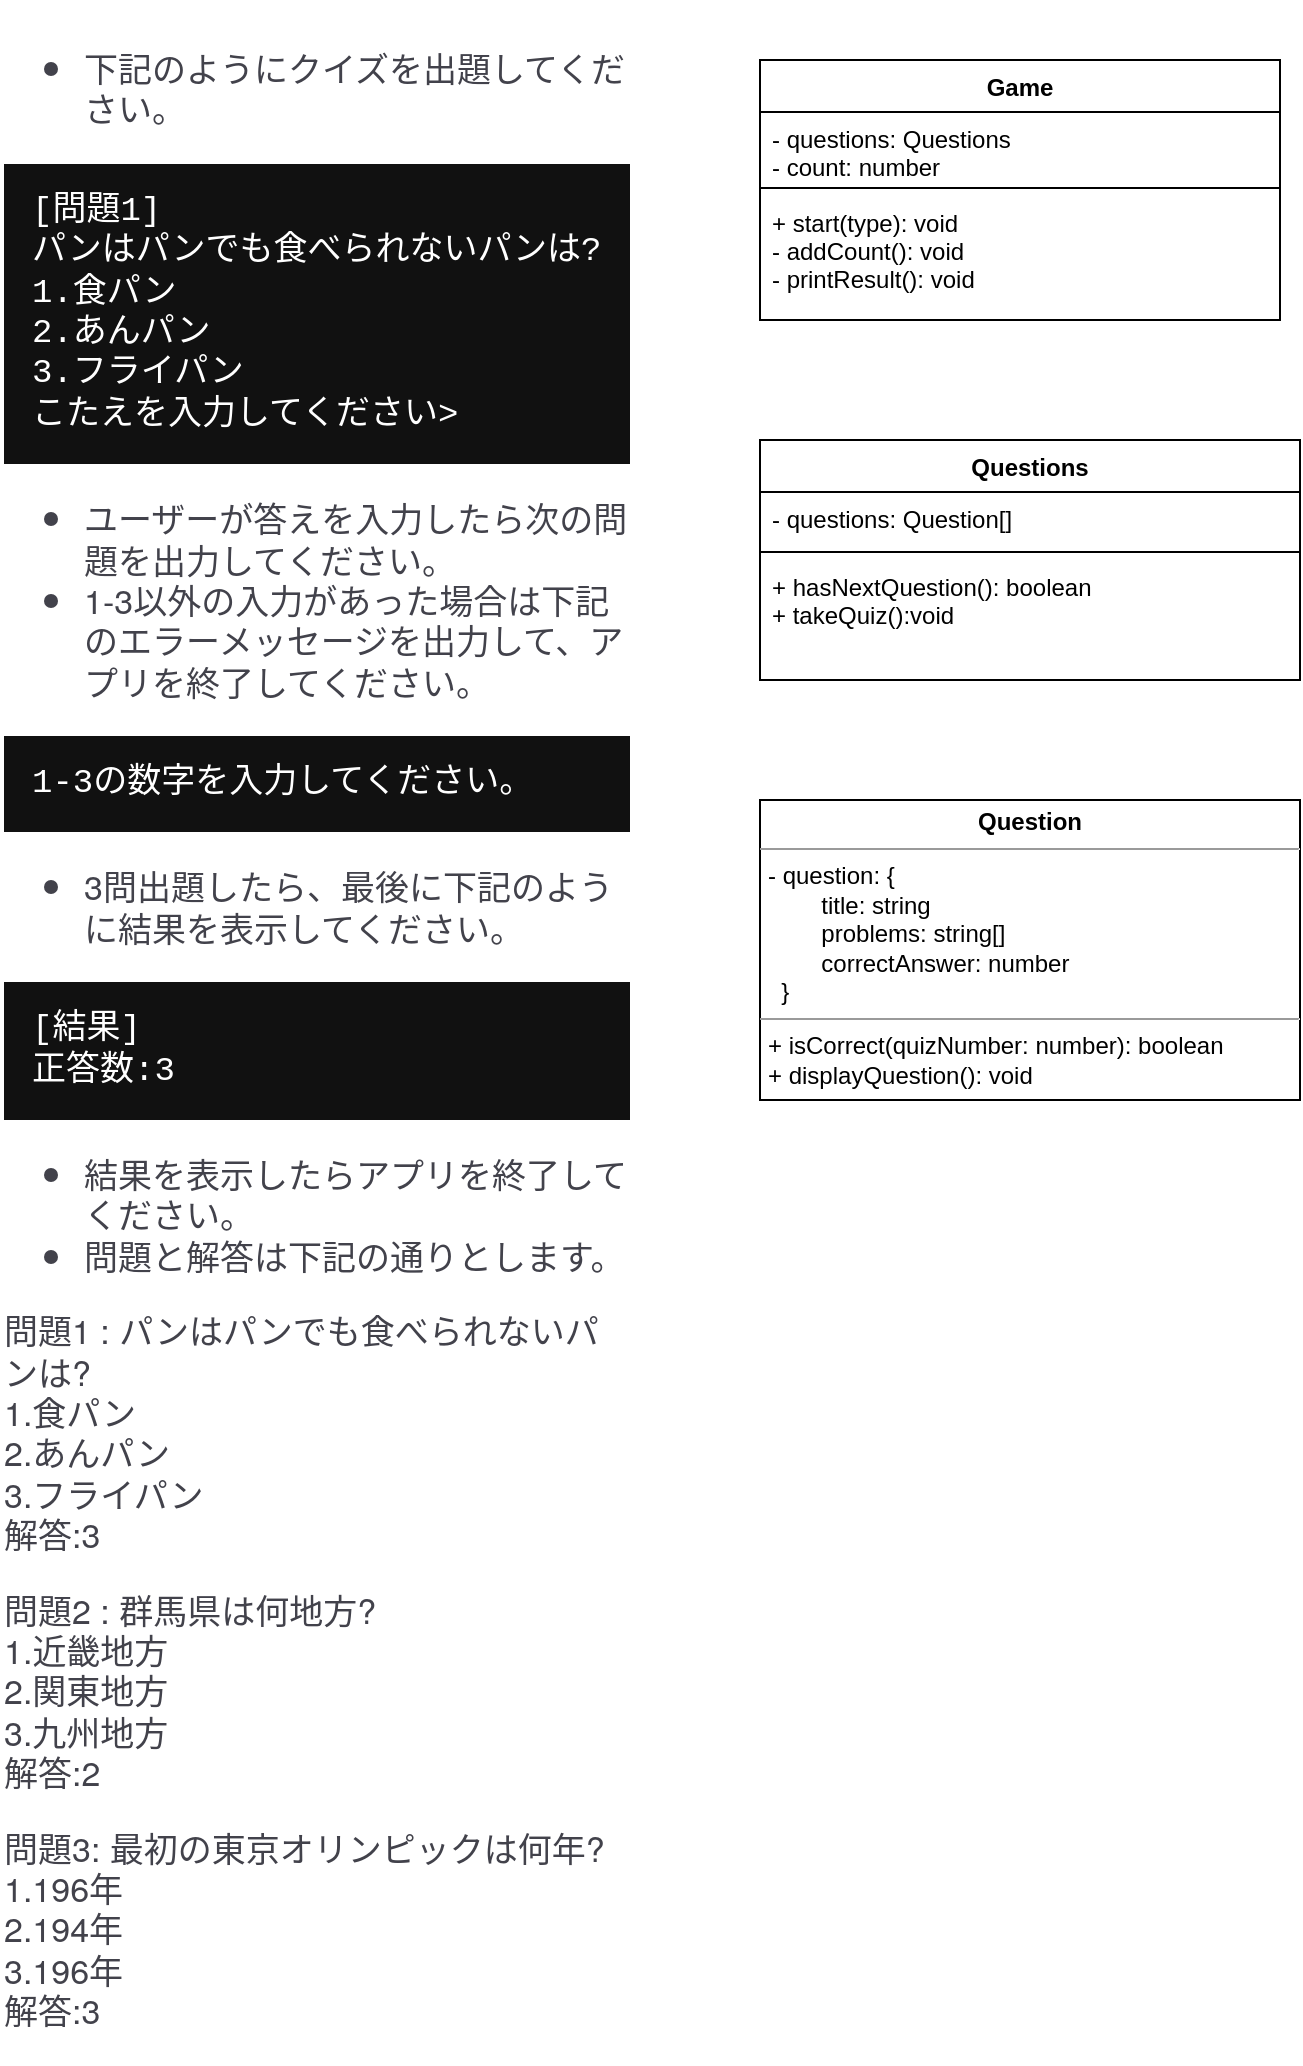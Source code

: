 <mxfile>
    <diagram id="vp-RVB4oggWR_NH9A8Q0" name="ページ1">
        <mxGraphModel dx="370" dy="1844" grid="1" gridSize="10" guides="1" tooltips="1" connect="1" arrows="1" fold="1" page="1" pageScale="1" pageWidth="827" pageHeight="1169" math="0" shadow="0">
            <root>
                <mxCell id="0"/>
                <mxCell id="1" parent="0"/>
                <mxCell id="2" value="&lt;p style=&quot;margin: 0px ; margin-top: 4px ; text-align: center&quot;&gt;&lt;b&gt;Question&lt;/b&gt;&lt;/p&gt;&lt;hr size=&quot;1&quot;&gt;&lt;p style=&quot;margin: 0px ; margin-left: 4px&quot;&gt;&lt;span&gt;- question: {&lt;/span&gt;&lt;/p&gt;&lt;p style=&quot;margin: 0px ; margin-left: 4px&quot;&gt;&lt;span&gt;&amp;nbsp; &amp;nbsp; &amp;nbsp; &amp;nbsp; title: string&amp;nbsp; &amp;nbsp; &amp;nbsp; &amp;nbsp;&amp;nbsp;&lt;/span&gt;&lt;span&gt;&amp;nbsp; &amp;nbsp; &amp;nbsp; &amp;nbsp; &amp;nbsp; &amp;nbsp; &amp;nbsp; &amp;nbsp; &amp;nbsp; &amp;nbsp; &amp;nbsp; &amp;nbsp; &amp;nbsp; &amp;nbsp; &amp;nbsp; &amp;nbsp; &amp;nbsp; &amp;nbsp;&amp;nbsp;&lt;/span&gt;&lt;/p&gt;&lt;p style=&quot;margin: 0px ; margin-left: 4px&quot;&gt;&lt;span style=&quot;white-space: pre&quot;&gt;&#9;&lt;/span&gt;problems: string[]&lt;br&gt;&lt;/p&gt;&lt;p style=&quot;margin: 0px ; margin-left: 4px&quot;&gt;&lt;span style=&quot;white-space: pre&quot;&gt;&#9;&lt;/span&gt;correctAnswer: number&amp;nbsp;&lt;br&gt;&lt;/p&gt;&lt;p style=&quot;margin: 0px ; margin-left: 4px&quot;&gt;&lt;span&gt;&amp;nbsp; }&amp;nbsp;&lt;/span&gt;&lt;/p&gt;&lt;hr size=&quot;1&quot;&gt;&lt;p style=&quot;margin: 0px ; margin-left: 4px&quot;&gt;+ isCorrect(quizNumber: number): boolean&lt;/p&gt;&lt;p style=&quot;margin: 0px ; margin-left: 4px&quot;&gt;+ displayQuestion(): void&lt;/p&gt;" style="verticalAlign=top;align=left;overflow=fill;fontSize=12;fontFamily=Helvetica;html=1;" parent="1" vertex="1">
                    <mxGeometry x="390" y="230" width="270" height="150" as="geometry"/>
                </mxCell>
                <mxCell id="3" value="Questions" style="swimlane;fontStyle=1;align=center;verticalAlign=top;childLayout=stackLayout;horizontal=1;startSize=26;horizontalStack=0;resizeParent=1;resizeParentMax=0;resizeLast=0;collapsible=1;marginBottom=0;" parent="1" vertex="1">
                    <mxGeometry x="390" y="50" width="270" height="120" as="geometry"/>
                </mxCell>
                <mxCell id="4" value="- questions: Question[]" style="text;strokeColor=none;fillColor=none;align=left;verticalAlign=top;spacingLeft=4;spacingRight=4;overflow=hidden;rotatable=0;points=[[0,0.5],[1,0.5]];portConstraint=eastwest;" parent="3" vertex="1">
                    <mxGeometry y="26" width="270" height="26" as="geometry"/>
                </mxCell>
                <mxCell id="5" value="" style="line;strokeWidth=1;fillColor=none;align=left;verticalAlign=middle;spacingTop=-1;spacingLeft=3;spacingRight=3;rotatable=0;labelPosition=right;points=[];portConstraint=eastwest;" parent="3" vertex="1">
                    <mxGeometry y="52" width="270" height="8" as="geometry"/>
                </mxCell>
                <mxCell id="6" value="+ hasNextQuestion(): boolean&#10;+ takeQuiz():void" style="text;strokeColor=none;fillColor=none;align=left;verticalAlign=top;spacingLeft=4;spacingRight=4;overflow=hidden;rotatable=0;points=[[0,0.5],[1,0.5]];portConstraint=eastwest;" parent="3" vertex="1">
                    <mxGeometry y="60" width="270" height="60" as="geometry"/>
                </mxCell>
                <mxCell id="7" value="Game" style="swimlane;fontStyle=1;align=center;verticalAlign=top;childLayout=stackLayout;horizontal=1;startSize=26;horizontalStack=0;resizeParent=1;resizeParentMax=0;resizeLast=0;collapsible=1;marginBottom=0;" parent="1" vertex="1">
                    <mxGeometry x="390" y="-140" width="260" height="130" as="geometry"/>
                </mxCell>
                <mxCell id="8" value="- questions: Questions&#10;- count: number" style="text;strokeColor=none;fillColor=none;align=left;verticalAlign=top;spacingLeft=4;spacingRight=4;overflow=hidden;rotatable=0;points=[[0,0.5],[1,0.5]];portConstraint=eastwest;" parent="7" vertex="1">
                    <mxGeometry y="26" width="260" height="34" as="geometry"/>
                </mxCell>
                <mxCell id="9" value="" style="line;strokeWidth=1;fillColor=none;align=left;verticalAlign=middle;spacingTop=-1;spacingLeft=3;spacingRight=3;rotatable=0;labelPosition=right;points=[];portConstraint=eastwest;" parent="7" vertex="1">
                    <mxGeometry y="60" width="260" height="8" as="geometry"/>
                </mxCell>
                <mxCell id="10" value="+ start(type): void&#10;- addCount(): void&#10;- printResult(): void" style="text;strokeColor=none;fillColor=none;align=left;verticalAlign=top;spacingLeft=4;spacingRight=4;overflow=hidden;rotatable=0;points=[[0,0.5],[1,0.5]];portConstraint=eastwest;" parent="7" vertex="1">
                    <mxGeometry y="68" width="260" height="62" as="geometry"/>
                </mxCell>
                <mxCell id="11" value="&lt;meta charset=&quot;utf-8&quot;&gt;&lt;ul style=&quot;color: rgb(66, 66, 75); font-family: &amp;quot;helvetica neue&amp;quot;, &amp;quot;segoe ui&amp;quot;, sans-serif; font-size: 17px; font-style: normal; font-weight: 400; letter-spacing: normal; text-indent: 0px; text-transform: none; word-spacing: 0px; background-color: rgb(255, 255, 255);&quot;&gt;&lt;li&gt;下記のようにクイズを出題してください。&lt;/li&gt;&lt;/ul&gt;&lt;pre class=&quot;code shell&quot; style=&quot;overflow: auto hidden ; font-family: &amp;quot;monaco&amp;quot; , &amp;quot;consolas&amp;quot; , &amp;quot;courier new&amp;quot; , &amp;quot;courier&amp;quot; , monospace , sans-serif ; background: rgb(17 , 17 , 17) ; color: rgb(255 , 255 , 255) ; padding: 14px ; font-size: 17px ; font-style: normal ; font-weight: 400 ; letter-spacing: normal ; text-indent: 0px ; text-transform: none ; word-spacing: 0px&quot;&gt;[問題1]&#10;パンはパンでも食べられないパンは?&#10;1.食パン&#10;2.あんパン&#10;3.フライパン&#10;こたえを入力してください&amp;gt;&lt;/pre&gt;&lt;ul style=&quot;color: rgb(66, 66, 75); font-family: &amp;quot;helvetica neue&amp;quot;, &amp;quot;segoe ui&amp;quot;, sans-serif; font-size: 17px; font-style: normal; font-weight: 400; letter-spacing: normal; text-indent: 0px; text-transform: none; word-spacing: 0px; background-color: rgb(255, 255, 255);&quot;&gt;&lt;li&gt;ユーザーが答えを入力したら次の問題を出力してください。&lt;/li&gt;&lt;li&gt;1-3以外の入力があった場合は下記のエラーメッセージを出力して、アプリを終了してください。&lt;/li&gt;&lt;/ul&gt;&lt;pre class=&quot;code shell&quot; style=&quot;overflow: auto hidden ; font-family: &amp;quot;monaco&amp;quot; , &amp;quot;consolas&amp;quot; , &amp;quot;courier new&amp;quot; , &amp;quot;courier&amp;quot; , monospace , sans-serif ; background: rgb(17 , 17 , 17) ; color: rgb(255 , 255 , 255) ; padding: 14px ; font-size: 17px ; font-style: normal ; font-weight: 400 ; letter-spacing: normal ; text-indent: 0px ; text-transform: none ; word-spacing: 0px&quot;&gt;1-3の数字を入力してください。&lt;/pre&gt;&lt;ul style=&quot;color: rgb(66, 66, 75); font-family: &amp;quot;helvetica neue&amp;quot;, &amp;quot;segoe ui&amp;quot;, sans-serif; font-size: 17px; font-style: normal; font-weight: 400; letter-spacing: normal; text-indent: 0px; text-transform: none; word-spacing: 0px; background-color: rgb(255, 255, 255);&quot;&gt;&lt;li&gt;3問出題したら、最後に下記のように結果を表示してください。&lt;/li&gt;&lt;/ul&gt;&lt;pre class=&quot;code shell&quot; style=&quot;overflow: auto hidden ; font-family: &amp;quot;monaco&amp;quot; , &amp;quot;consolas&amp;quot; , &amp;quot;courier new&amp;quot; , &amp;quot;courier&amp;quot; , monospace , sans-serif ; background: rgb(17 , 17 , 17) ; color: rgb(255 , 255 , 255) ; padding: 14px ; font-size: 17px ; font-style: normal ; font-weight: 400 ; letter-spacing: normal ; text-indent: 0px ; text-transform: none ; word-spacing: 0px&quot;&gt;[結果]&#10;正答数:3&lt;/pre&gt;&lt;ul style=&quot;color: rgb(66, 66, 75); font-family: &amp;quot;helvetica neue&amp;quot;, &amp;quot;segoe ui&amp;quot;, sans-serif; font-size: 17px; font-style: normal; font-weight: 400; letter-spacing: normal; text-indent: 0px; text-transform: none; word-spacing: 0px; background-color: rgb(255, 255, 255);&quot;&gt;&lt;li&gt;結果を表示したらアプリを終了してください。&lt;/li&gt;&lt;li&gt;問題と解答は下記の通りとします。&lt;/li&gt;&lt;/ul&gt;&lt;p style=&quot;color: rgb(66, 66, 75); font-family: &amp;quot;helvetica neue&amp;quot;, &amp;quot;segoe ui&amp;quot;, sans-serif; font-size: 17px; font-style: normal; font-weight: 400; letter-spacing: normal; text-indent: 0px; text-transform: none; word-spacing: 0px; background-color: rgb(255, 255, 255);&quot;&gt;問題1 : パンはパンでも食べられないパンは?&lt;br&gt;1.食パン&lt;br&gt;2.あんパン&lt;br&gt;3.フライパン&lt;br&gt;解答:3&lt;/p&gt;&lt;p style=&quot;color: rgb(66, 66, 75); font-family: &amp;quot;helvetica neue&amp;quot;, &amp;quot;segoe ui&amp;quot;, sans-serif; font-size: 17px; font-style: normal; font-weight: 400; letter-spacing: normal; text-indent: 0px; text-transform: none; word-spacing: 0px; background-color: rgb(255, 255, 255);&quot;&gt;問題2 :&lt;span&gt;&amp;nbsp;&lt;/span&gt;&lt;a class=&quot;keyword&quot; href=&quot;http://d.hatena.ne.jp/keyword/%B7%B2%C7%CF%B8%A9&quot; style=&quot;overflow-wrap: break-word ; color: inherit ; text-decoration: none ; font-size: 17px ; font-weight: inherit ; font-style: inherit ; cursor: pointer&quot;&gt;群馬県&lt;/a&gt;は何地方?&lt;br&gt;1.&lt;a class=&quot;keyword&quot; href=&quot;http://d.hatena.ne.jp/keyword/%B6%E1%B5%A6%C3%CF%CA%FD&quot; style=&quot;overflow-wrap: break-word ; color: inherit ; text-decoration: none ; font-size: 17px ; font-weight: inherit ; font-style: inherit ; cursor: pointer&quot;&gt;近畿地方&lt;/a&gt;&lt;br&gt;2.関東地方&lt;br&gt;3.九州地方&lt;br&gt;解答:2&lt;/p&gt;&lt;p style=&quot;color: rgb(66, 66, 75); font-family: &amp;quot;helvetica neue&amp;quot;, &amp;quot;segoe ui&amp;quot;, sans-serif; font-size: 17px; font-style: normal; font-weight: 400; letter-spacing: normal; text-indent: 0px; text-transform: none; word-spacing: 0px; background-color: rgb(255, 255, 255);&quot;&gt;問題3: 最初の&lt;a class=&quot;keyword&quot; href=&quot;http://d.hatena.ne.jp/keyword/%C5%EC%B5%FE%A5%AA%A5%EA%A5%F3%A5%D4%A5%C3%A5%AF&quot; style=&quot;overflow-wrap: break-word ; color: inherit ; text-decoration: none ; font-size: 17px ; font-weight: inherit ; font-style: inherit ; cursor: pointer&quot;&gt;東京オリンピック&lt;/a&gt;は何年?&lt;br&gt;1.196年&lt;br&gt;2.194年&lt;br&gt;3.196年&lt;br&gt;解答:3&lt;/p&gt;" style="text;whiteSpace=wrap;html=1;" parent="1" vertex="1">
                    <mxGeometry x="10" y="-170" width="290" height="40" as="geometry"/>
                </mxCell>
            </root>
        </mxGraphModel>
    </diagram>
</mxfile>
